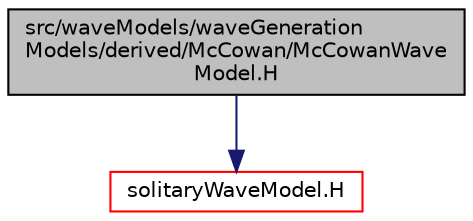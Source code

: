 digraph "src/waveModels/waveGenerationModels/derived/McCowan/McCowanWaveModel.H"
{
  bgcolor="transparent";
  edge [fontname="Helvetica",fontsize="10",labelfontname="Helvetica",labelfontsize="10"];
  node [fontname="Helvetica",fontsize="10",shape=record];
  Node1 [label="src/waveModels/waveGeneration\lModels/derived/McCowan/McCowanWave\lModel.H",height=0.2,width=0.4,color="black", fillcolor="grey75", style="filled" fontcolor="black"];
  Node1 -> Node2 [color="midnightblue",fontsize="10",style="solid",fontname="Helvetica"];
  Node2 [label="solitaryWaveModel.H",height=0.2,width=0.4,color="red",URL="$solitaryWaveModel_8H.html"];
}
